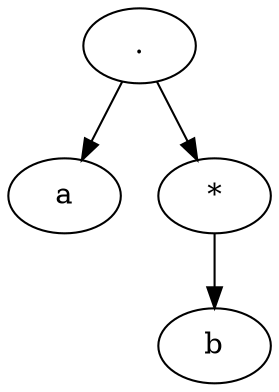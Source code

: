 digraph {
  94871120695488[label="."]
  94871120695536[label="a"]
  94871120695488  ->  94871120695536
  94871120695776[label="*"]
  94871120695488  ->  94871120695776
  94871120695584[label="b"]
  94871120695776  ->  94871120695584
}
